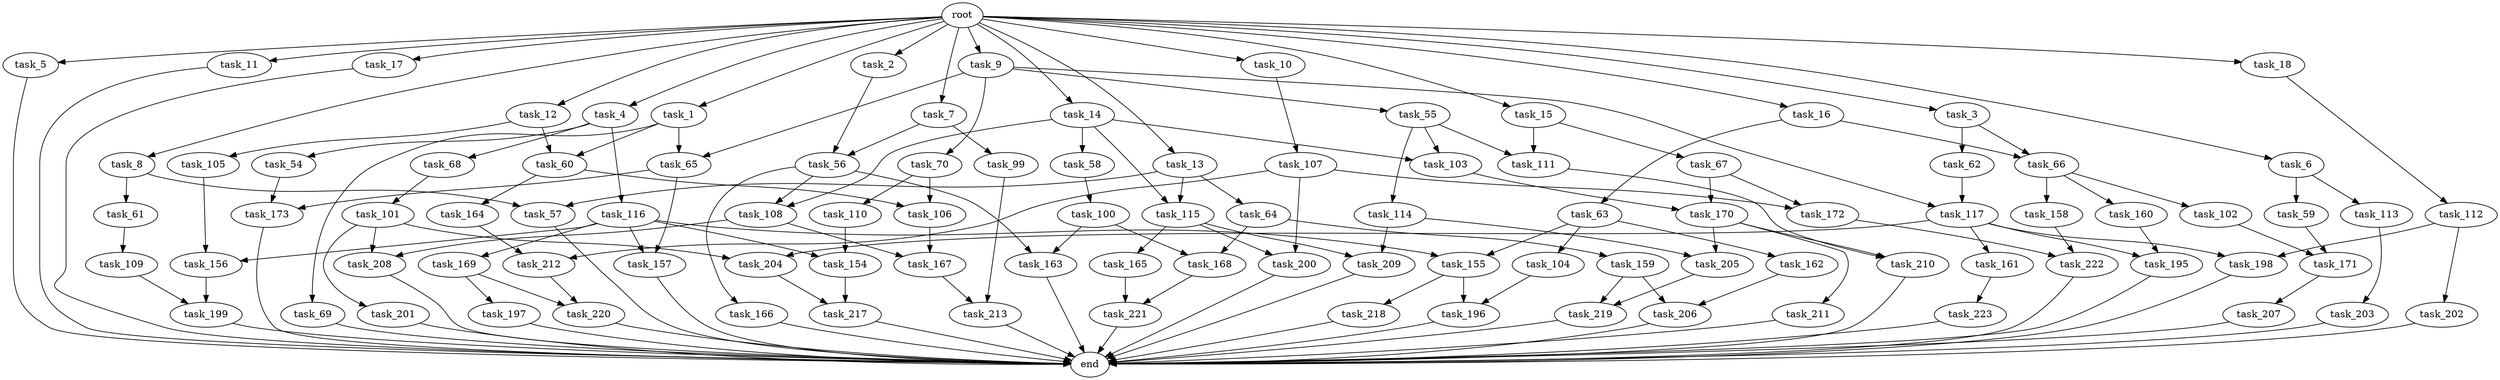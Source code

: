 digraph G {
  root [size="0.000000"];
  task_1 [size="2.048000"];
  task_2 [size="2.048000"];
  task_3 [size="2.048000"];
  task_4 [size="2.048000"];
  task_5 [size="2.048000"];
  task_6 [size="2.048000"];
  task_7 [size="2.048000"];
  task_8 [size="2.048000"];
  task_9 [size="2.048000"];
  task_10 [size="2.048000"];
  task_11 [size="2.048000"];
  task_12 [size="2.048000"];
  task_13 [size="2.048000"];
  task_14 [size="2.048000"];
  task_15 [size="2.048000"];
  task_16 [size="2.048000"];
  task_17 [size="2.048000"];
  task_18 [size="2.048000"];
  task_54 [size="841813590.016000"];
  task_55 [size="68719476.736000"];
  task_56 [size="1168231104.512000"];
  task_57 [size="704374636.544000"];
  task_58 [size="429496729.600000"];
  task_59 [size="618475290.624000"];
  task_60 [size="1666447310.848000"];
  task_61 [size="429496729.600000"];
  task_62 [size="1717986918.400000"];
  task_63 [size="1717986918.400000"];
  task_64 [size="274877906.944000"];
  task_65 [size="1460288880.640000"];
  task_66 [size="3435973836.800000"];
  task_67 [size="1717986918.400000"];
  task_68 [size="841813590.016000"];
  task_69 [size="1391569403.904000"];
  task_70 [size="68719476.736000"];
  task_99 [size="68719476.736000"];
  task_100 [size="429496729.600000"];
  task_101 [size="274877906.944000"];
  task_102 [size="1391569403.904000"];
  task_103 [size="1529008357.376000"];
  task_104 [size="841813590.016000"];
  task_105 [size="274877906.944000"];
  task_106 [size="1116691496.960000"];
  task_107 [size="618475290.624000"];
  task_108 [size="1821066133.504000"];
  task_109 [size="154618822.656000"];
  task_110 [size="841813590.016000"];
  task_111 [size="2817498546.176000"];
  task_112 [size="841813590.016000"];
  task_113 [size="618475290.624000"];
  task_114 [size="1099511627.776000"];
  task_115 [size="704374636.544000"];
  task_116 [size="841813590.016000"];
  task_117 [size="910533066.752000"];
  task_154 [size="910533066.752000"];
  task_155 [size="1683627180.032000"];
  task_156 [size="1683627180.032000"];
  task_157 [size="1683627180.032000"];
  task_158 [size="1391569403.904000"];
  task_159 [size="429496729.600000"];
  task_160 [size="1391569403.904000"];
  task_161 [size="1717986918.400000"];
  task_162 [size="841813590.016000"];
  task_163 [size="2491081031.680000"];
  task_164 [size="274877906.944000"];
  task_165 [size="1099511627.776000"];
  task_166 [size="1391569403.904000"];
  task_167 [size="893353197.568000"];
  task_168 [size="1529008357.376000"];
  task_169 [size="841813590.016000"];
  task_170 [size="1047972020.224000"];
  task_171 [size="1992864825.344000"];
  task_172 [size="584115552.256000"];
  task_173 [size="2559800508.416000"];
  task_195 [size="1872605741.056000"];
  task_196 [size="1529008357.376000"];
  task_197 [size="618475290.624000"];
  task_198 [size="1872605741.056000"];
  task_199 [size="1374389534.720000"];
  task_200 [size="1254130450.432000"];
  task_201 [size="154618822.656000"];
  task_202 [size="154618822.656000"];
  task_203 [size="1717986918.400000"];
  task_204 [size="1872605741.056000"];
  task_205 [size="1529008357.376000"];
  task_206 [size="1460288880.640000"];
  task_207 [size="68719476.736000"];
  task_208 [size="429496729.600000"];
  task_209 [size="1529008357.376000"];
  task_210 [size="1254130450.432000"];
  task_211 [size="1099511627.776000"];
  task_212 [size="429496729.600000"];
  task_213 [size="1236950581.248000"];
  task_217 [size="1168231104.512000"];
  task_218 [size="1099511627.776000"];
  task_219 [size="1460288880.640000"];
  task_220 [size="893353197.568000"];
  task_221 [size="1271310319.616000"];
  task_222 [size="584115552.256000"];
  task_223 [size="841813590.016000"];
  end [size="0.000000"];

  root -> task_1 [size="1.000000"];
  root -> task_2 [size="1.000000"];
  root -> task_3 [size="1.000000"];
  root -> task_4 [size="1.000000"];
  root -> task_5 [size="1.000000"];
  root -> task_6 [size="1.000000"];
  root -> task_7 [size="1.000000"];
  root -> task_8 [size="1.000000"];
  root -> task_9 [size="1.000000"];
  root -> task_10 [size="1.000000"];
  root -> task_11 [size="1.000000"];
  root -> task_12 [size="1.000000"];
  root -> task_13 [size="1.000000"];
  root -> task_14 [size="1.000000"];
  root -> task_15 [size="1.000000"];
  root -> task_16 [size="1.000000"];
  root -> task_17 [size="1.000000"];
  root -> task_18 [size="1.000000"];
  task_1 -> task_60 [size="679477248.000000"];
  task_1 -> task_65 [size="679477248.000000"];
  task_1 -> task_69 [size="679477248.000000"];
  task_2 -> task_56 [size="536870912.000000"];
  task_3 -> task_62 [size="838860800.000000"];
  task_3 -> task_66 [size="838860800.000000"];
  task_4 -> task_54 [size="411041792.000000"];
  task_4 -> task_68 [size="411041792.000000"];
  task_4 -> task_116 [size="411041792.000000"];
  task_5 -> end [size="1.000000"];
  task_6 -> task_59 [size="301989888.000000"];
  task_6 -> task_113 [size="301989888.000000"];
  task_7 -> task_56 [size="33554432.000000"];
  task_7 -> task_99 [size="33554432.000000"];
  task_8 -> task_57 [size="209715200.000000"];
  task_8 -> task_61 [size="209715200.000000"];
  task_9 -> task_55 [size="33554432.000000"];
  task_9 -> task_65 [size="33554432.000000"];
  task_9 -> task_70 [size="33554432.000000"];
  task_9 -> task_117 [size="33554432.000000"];
  task_10 -> task_107 [size="301989888.000000"];
  task_11 -> end [size="1.000000"];
  task_12 -> task_60 [size="134217728.000000"];
  task_12 -> task_105 [size="134217728.000000"];
  task_13 -> task_57 [size="134217728.000000"];
  task_13 -> task_64 [size="134217728.000000"];
  task_13 -> task_115 [size="134217728.000000"];
  task_14 -> task_58 [size="209715200.000000"];
  task_14 -> task_103 [size="209715200.000000"];
  task_14 -> task_108 [size="209715200.000000"];
  task_14 -> task_115 [size="209715200.000000"];
  task_15 -> task_67 [size="838860800.000000"];
  task_15 -> task_111 [size="838860800.000000"];
  task_16 -> task_63 [size="838860800.000000"];
  task_16 -> task_66 [size="838860800.000000"];
  task_17 -> end [size="1.000000"];
  task_18 -> task_112 [size="411041792.000000"];
  task_54 -> task_173 [size="838860800.000000"];
  task_55 -> task_103 [size="536870912.000000"];
  task_55 -> task_111 [size="536870912.000000"];
  task_55 -> task_114 [size="536870912.000000"];
  task_56 -> task_108 [size="679477248.000000"];
  task_56 -> task_163 [size="679477248.000000"];
  task_56 -> task_166 [size="679477248.000000"];
  task_57 -> end [size="1.000000"];
  task_58 -> task_100 [size="209715200.000000"];
  task_59 -> task_171 [size="134217728.000000"];
  task_60 -> task_106 [size="134217728.000000"];
  task_60 -> task_164 [size="134217728.000000"];
  task_61 -> task_109 [size="75497472.000000"];
  task_62 -> task_117 [size="411041792.000000"];
  task_63 -> task_104 [size="411041792.000000"];
  task_63 -> task_155 [size="411041792.000000"];
  task_63 -> task_162 [size="411041792.000000"];
  task_64 -> task_159 [size="209715200.000000"];
  task_64 -> task_168 [size="209715200.000000"];
  task_65 -> task_157 [size="411041792.000000"];
  task_65 -> task_173 [size="411041792.000000"];
  task_66 -> task_102 [size="679477248.000000"];
  task_66 -> task_158 [size="679477248.000000"];
  task_66 -> task_160 [size="679477248.000000"];
  task_67 -> task_170 [size="209715200.000000"];
  task_67 -> task_172 [size="209715200.000000"];
  task_68 -> task_101 [size="134217728.000000"];
  task_69 -> end [size="1.000000"];
  task_70 -> task_106 [size="411041792.000000"];
  task_70 -> task_110 [size="411041792.000000"];
  task_99 -> task_213 [size="301989888.000000"];
  task_100 -> task_163 [size="536870912.000000"];
  task_100 -> task_168 [size="536870912.000000"];
  task_101 -> task_201 [size="75497472.000000"];
  task_101 -> task_204 [size="75497472.000000"];
  task_101 -> task_208 [size="75497472.000000"];
  task_102 -> task_171 [size="838860800.000000"];
  task_103 -> task_170 [size="301989888.000000"];
  task_104 -> task_196 [size="209715200.000000"];
  task_105 -> task_156 [size="411041792.000000"];
  task_106 -> task_167 [size="301989888.000000"];
  task_107 -> task_172 [size="75497472.000000"];
  task_107 -> task_200 [size="75497472.000000"];
  task_107 -> task_212 [size="75497472.000000"];
  task_108 -> task_167 [size="134217728.000000"];
  task_108 -> task_208 [size="134217728.000000"];
  task_109 -> task_199 [size="134217728.000000"];
  task_110 -> task_154 [size="33554432.000000"];
  task_111 -> task_210 [size="75497472.000000"];
  task_112 -> task_198 [size="75497472.000000"];
  task_112 -> task_202 [size="75497472.000000"];
  task_113 -> task_203 [size="838860800.000000"];
  task_114 -> task_205 [size="209715200.000000"];
  task_114 -> task_209 [size="209715200.000000"];
  task_115 -> task_165 [size="536870912.000000"];
  task_115 -> task_200 [size="536870912.000000"];
  task_115 -> task_209 [size="536870912.000000"];
  task_116 -> task_154 [size="411041792.000000"];
  task_116 -> task_155 [size="411041792.000000"];
  task_116 -> task_156 [size="411041792.000000"];
  task_116 -> task_157 [size="411041792.000000"];
  task_116 -> task_169 [size="411041792.000000"];
  task_117 -> task_161 [size="838860800.000000"];
  task_117 -> task_195 [size="838860800.000000"];
  task_117 -> task_198 [size="838860800.000000"];
  task_117 -> task_204 [size="838860800.000000"];
  task_154 -> task_217 [size="536870912.000000"];
  task_155 -> task_196 [size="536870912.000000"];
  task_155 -> task_218 [size="536870912.000000"];
  task_156 -> task_199 [size="536870912.000000"];
  task_157 -> end [size="1.000000"];
  task_158 -> task_222 [size="75497472.000000"];
  task_159 -> task_206 [size="679477248.000000"];
  task_159 -> task_219 [size="679477248.000000"];
  task_160 -> task_195 [size="75497472.000000"];
  task_161 -> task_223 [size="411041792.000000"];
  task_162 -> task_206 [size="33554432.000000"];
  task_163 -> end [size="1.000000"];
  task_164 -> task_212 [size="134217728.000000"];
  task_165 -> task_221 [size="209715200.000000"];
  task_166 -> end [size="1.000000"];
  task_167 -> task_213 [size="301989888.000000"];
  task_168 -> task_221 [size="411041792.000000"];
  task_169 -> task_197 [size="301989888.000000"];
  task_169 -> task_220 [size="301989888.000000"];
  task_170 -> task_205 [size="536870912.000000"];
  task_170 -> task_210 [size="536870912.000000"];
  task_170 -> task_211 [size="536870912.000000"];
  task_171 -> task_207 [size="33554432.000000"];
  task_172 -> task_222 [size="209715200.000000"];
  task_173 -> end [size="1.000000"];
  task_195 -> end [size="1.000000"];
  task_196 -> end [size="1.000000"];
  task_197 -> end [size="1.000000"];
  task_198 -> end [size="1.000000"];
  task_199 -> end [size="1.000000"];
  task_200 -> end [size="1.000000"];
  task_201 -> end [size="1.000000"];
  task_202 -> end [size="1.000000"];
  task_203 -> end [size="1.000000"];
  task_204 -> task_217 [size="33554432.000000"];
  task_205 -> task_219 [size="33554432.000000"];
  task_206 -> end [size="1.000000"];
  task_207 -> end [size="1.000000"];
  task_208 -> end [size="1.000000"];
  task_209 -> end [size="1.000000"];
  task_210 -> end [size="1.000000"];
  task_211 -> end [size="1.000000"];
  task_212 -> task_220 [size="134217728.000000"];
  task_213 -> end [size="1.000000"];
  task_217 -> end [size="1.000000"];
  task_218 -> end [size="1.000000"];
  task_219 -> end [size="1.000000"];
  task_220 -> end [size="1.000000"];
  task_221 -> end [size="1.000000"];
  task_222 -> end [size="1.000000"];
  task_223 -> end [size="1.000000"];
}
